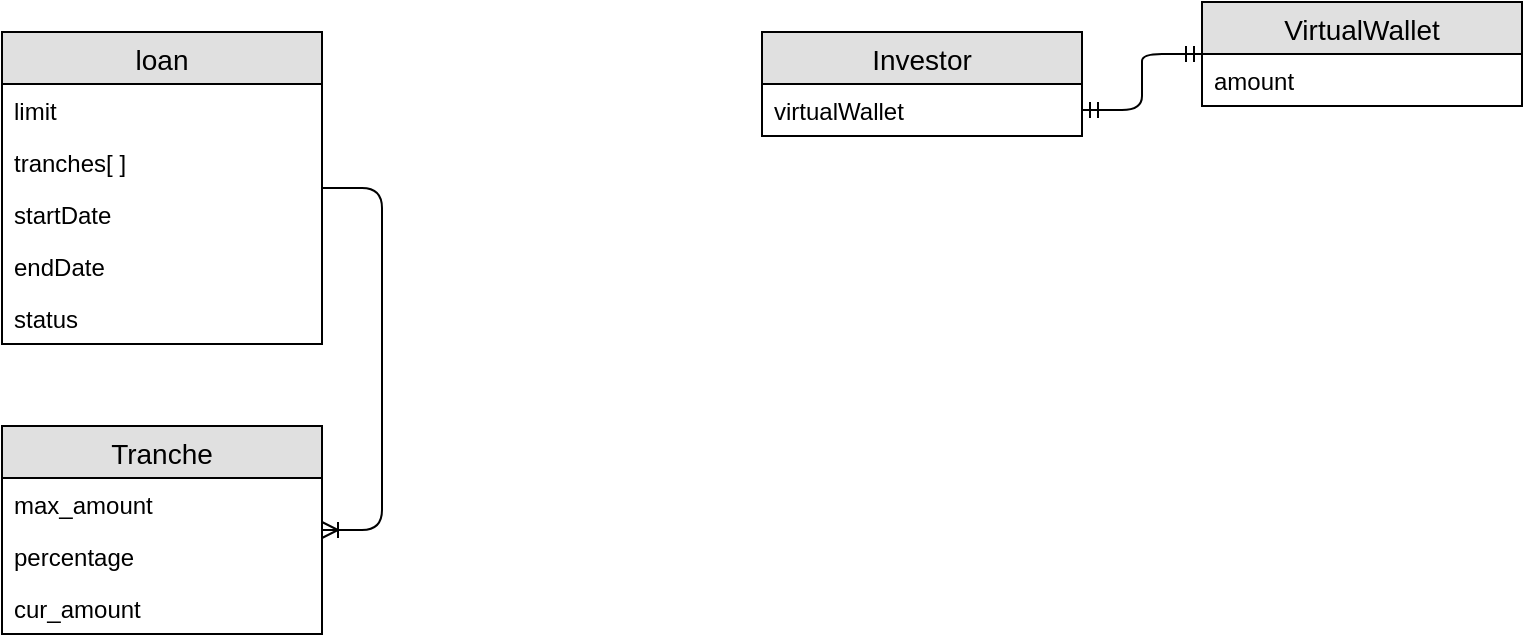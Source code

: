 <mxfile pages="1" version="11.1.5" type="github"><diagram id="VKHavziQSeO5M7jnqKZO" name="Страница 1"><mxGraphModel dx="1363" dy="776" grid="1" gridSize="10" guides="1" tooltips="1" connect="1" arrows="1" fold="1" page="1" pageScale="1" pageWidth="827" pageHeight="1169" math="0" shadow="0"><root><mxCell id="0"/><mxCell id="1" parent="0"/><object label="loan" id="LkNL1W2jiT-8fqEj2hna-1"><mxCell style="swimlane;fontStyle=0;childLayout=stackLayout;horizontal=1;startSize=26;fillColor=#e0e0e0;horizontalStack=0;resizeParent=1;resizeParentMax=0;resizeLast=0;collapsible=1;marginBottom=0;swimlaneFillColor=#ffffff;align=center;fontSize=14;" vertex="1" parent="1"><mxGeometry x="40" y="60" width="160" height="156" as="geometry"/></mxCell></object><mxCell id="LkNL1W2jiT-8fqEj2hna-2" value="limit" style="text;strokeColor=none;fillColor=none;spacingLeft=4;spacingRight=4;overflow=hidden;rotatable=0;points=[[0,0.5],[1,0.5]];portConstraint=eastwest;fontSize=12;" vertex="1" parent="LkNL1W2jiT-8fqEj2hna-1"><mxGeometry y="26" width="160" height="26" as="geometry"/></mxCell><mxCell id="LkNL1W2jiT-8fqEj2hna-27" value="tranches[ ]" style="text;strokeColor=none;fillColor=none;spacingLeft=4;spacingRight=4;overflow=hidden;rotatable=0;points=[[0,0.5],[1,0.5]];portConstraint=eastwest;fontSize=12;" vertex="1" parent="LkNL1W2jiT-8fqEj2hna-1"><mxGeometry y="52" width="160" height="26" as="geometry"/></mxCell><mxCell id="LkNL1W2jiT-8fqEj2hna-3" value="startDate" style="text;strokeColor=none;fillColor=none;spacingLeft=4;spacingRight=4;overflow=hidden;rotatable=0;points=[[0,0.5],[1,0.5]];portConstraint=eastwest;fontSize=12;" vertex="1" parent="LkNL1W2jiT-8fqEj2hna-1"><mxGeometry y="78" width="160" height="26" as="geometry"/></mxCell><mxCell id="LkNL1W2jiT-8fqEj2hna-4" value="endDate" style="text;strokeColor=none;fillColor=none;spacingLeft=4;spacingRight=4;overflow=hidden;rotatable=0;points=[[0,0.5],[1,0.5]];portConstraint=eastwest;fontSize=12;" vertex="1" parent="LkNL1W2jiT-8fqEj2hna-1"><mxGeometry y="104" width="160" height="26" as="geometry"/></mxCell><mxCell id="LkNL1W2jiT-8fqEj2hna-19" value="status" style="text;strokeColor=none;fillColor=none;spacingLeft=4;spacingRight=4;overflow=hidden;rotatable=0;points=[[0,0.5],[1,0.5]];portConstraint=eastwest;fontSize=12;" vertex="1" parent="LkNL1W2jiT-8fqEj2hna-1"><mxGeometry y="130" width="160" height="26" as="geometry"/></mxCell><mxCell id="LkNL1W2jiT-8fqEj2hna-5" value="Investor" style="swimlane;fontStyle=0;childLayout=stackLayout;horizontal=1;startSize=26;fillColor=#e0e0e0;horizontalStack=0;resizeParent=1;resizeParentMax=0;resizeLast=0;collapsible=1;marginBottom=0;swimlaneFillColor=#ffffff;align=center;fontSize=14;" vertex="1" parent="1"><mxGeometry x="420" y="60" width="160" height="52" as="geometry"/></mxCell><mxCell id="LkNL1W2jiT-8fqEj2hna-22" value="virtualWallet" style="text;strokeColor=none;fillColor=none;spacingLeft=4;spacingRight=4;overflow=hidden;rotatable=0;points=[[0,0.5],[1,0.5]];portConstraint=eastwest;fontSize=12;" vertex="1" parent="LkNL1W2jiT-8fqEj2hna-5"><mxGeometry y="26" width="160" height="26" as="geometry"/></mxCell><mxCell id="LkNL1W2jiT-8fqEj2hna-9" value="Tranche" style="swimlane;fontStyle=0;childLayout=stackLayout;horizontal=1;startSize=26;fillColor=#e0e0e0;horizontalStack=0;resizeParent=1;resizeParentMax=0;resizeLast=0;collapsible=1;marginBottom=0;swimlaneFillColor=#ffffff;align=center;fontSize=14;" vertex="1" parent="1"><mxGeometry x="40" y="257" width="160" height="104" as="geometry"/></mxCell><mxCell id="LkNL1W2jiT-8fqEj2hna-10" value="max_amount" style="text;strokeColor=none;fillColor=none;spacingLeft=4;spacingRight=4;overflow=hidden;rotatable=0;points=[[0,0.5],[1,0.5]];portConstraint=eastwest;fontSize=12;" vertex="1" parent="LkNL1W2jiT-8fqEj2hna-9"><mxGeometry y="26" width="160" height="26" as="geometry"/></mxCell><mxCell id="LkNL1W2jiT-8fqEj2hna-25" value="percentage" style="text;strokeColor=none;fillColor=none;spacingLeft=4;spacingRight=4;overflow=hidden;rotatable=0;points=[[0,0.5],[1,0.5]];portConstraint=eastwest;fontSize=12;" vertex="1" parent="LkNL1W2jiT-8fqEj2hna-9"><mxGeometry y="52" width="160" height="26" as="geometry"/></mxCell><mxCell id="LkNL1W2jiT-8fqEj2hna-28" value="cur_amount" style="text;strokeColor=none;fillColor=none;spacingLeft=4;spacingRight=4;overflow=hidden;rotatable=0;points=[[0,0.5],[1,0.5]];portConstraint=eastwest;fontSize=12;" vertex="1" parent="LkNL1W2jiT-8fqEj2hna-9"><mxGeometry y="78" width="160" height="26" as="geometry"/></mxCell><mxCell id="LkNL1W2jiT-8fqEj2hna-20" value="VirtualWallet" style="swimlane;fontStyle=0;childLayout=stackLayout;horizontal=1;startSize=26;fillColor=#e0e0e0;horizontalStack=0;resizeParent=1;resizeParentMax=0;resizeLast=0;collapsible=1;marginBottom=0;swimlaneFillColor=#ffffff;align=center;fontSize=14;" vertex="1" parent="1"><mxGeometry x="640" y="45" width="160" height="52" as="geometry"/></mxCell><mxCell id="LkNL1W2jiT-8fqEj2hna-21" value="amount" style="text;strokeColor=none;fillColor=none;spacingLeft=4;spacingRight=4;overflow=hidden;rotatable=0;points=[[0,0.5],[1,0.5]];portConstraint=eastwest;fontSize=12;" vertex="1" parent="LkNL1W2jiT-8fqEj2hna-20"><mxGeometry y="26" width="160" height="26" as="geometry"/></mxCell><mxCell id="LkNL1W2jiT-8fqEj2hna-26" value="" style="edgeStyle=entityRelationEdgeStyle;fontSize=12;html=1;endArrow=ERoneToMany;" edge="1" parent="1" source="LkNL1W2jiT-8fqEj2hna-1" target="LkNL1W2jiT-8fqEj2hna-9"><mxGeometry width="100" height="100" relative="1" as="geometry"><mxPoint x="200" y="510" as="sourcePoint"/><mxPoint x="300" y="410" as="targetPoint"/></mxGeometry></mxCell><mxCell id="LkNL1W2jiT-8fqEj2hna-24" value="" style="edgeStyle=entityRelationEdgeStyle;fontSize=12;html=1;endArrow=ERmandOne;startArrow=ERmandOne;" edge="1" parent="1" source="LkNL1W2jiT-8fqEj2hna-22" target="LkNL1W2jiT-8fqEj2hna-20"><mxGeometry width="100" height="100" relative="1" as="geometry"><mxPoint x="120" y="470" as="sourcePoint"/><mxPoint x="220" y="370" as="targetPoint"/></mxGeometry></mxCell></root></mxGraphModel></diagram></mxfile>